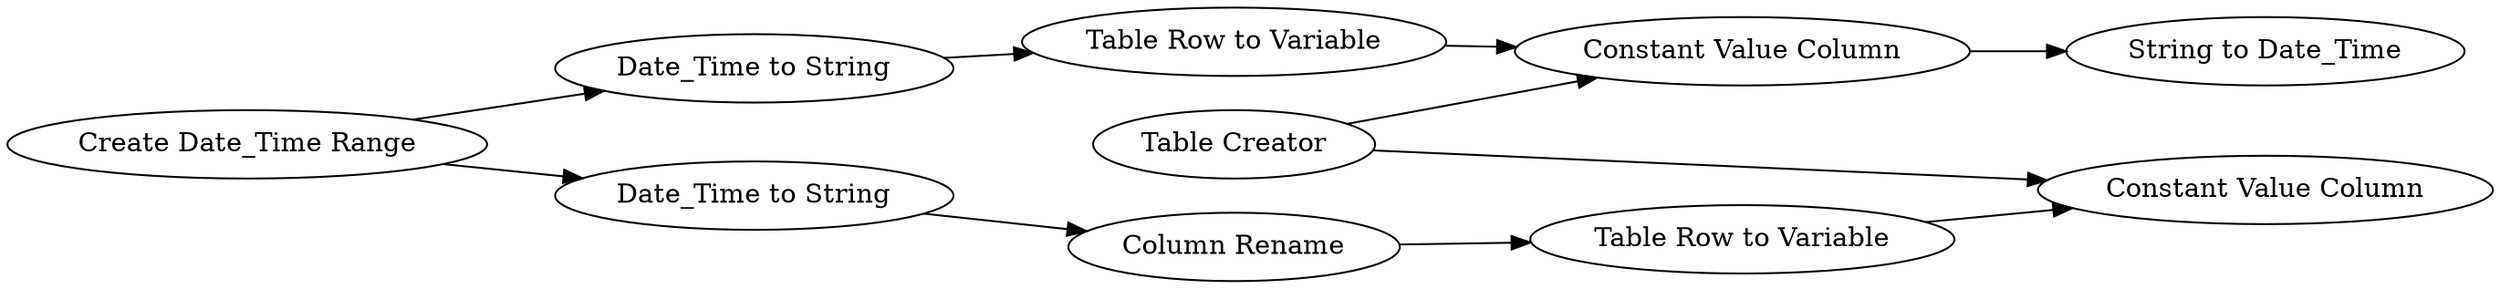 digraph {
	"1937106886611077457_16" [label="Date_Time to String"]
	"1937106886611077457_26" [label="String to Date_Time"]
	"1937106886611077457_17" [label="Column Rename"]
	"1937106886611077457_23" [label="Constant Value Column"]
	"1937106886611077457_20" [label="Constant Value Column"]
	"1937106886611077457_6" [label="Create Date_Time Range"]
	"1937106886611077457_28" [label="Table Row to Variable"]
	"1937106886611077457_19" [label="Table Creator"]
	"1937106886611077457_27" [label="Table Row to Variable"]
	"1937106886611077457_25" [label="Date_Time to String"]
	"1937106886611077457_28" -> "1937106886611077457_20"
	"1937106886611077457_25" -> "1937106886611077457_27"
	"1937106886611077457_6" -> "1937106886611077457_16"
	"1937106886611077457_23" -> "1937106886611077457_26"
	"1937106886611077457_17" -> "1937106886611077457_28"
	"1937106886611077457_16" -> "1937106886611077457_17"
	"1937106886611077457_6" -> "1937106886611077457_25"
	"1937106886611077457_27" -> "1937106886611077457_23"
	"1937106886611077457_19" -> "1937106886611077457_23"
	"1937106886611077457_19" -> "1937106886611077457_20"
	rankdir=LR
}
